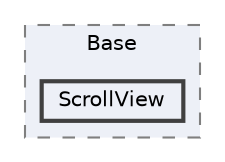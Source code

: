 digraph "003_Item/Window/Base/ScrollView"
{
 // LATEX_PDF_SIZE
  bgcolor="transparent";
  edge [fontname=Helvetica,fontsize=10,labelfontname=Helvetica,labelfontsize=10];
  node [fontname=Helvetica,fontsize=10,shape=box,height=0.2,width=0.4];
  compound=true
  subgraph clusterdir_098854f8a7fda785bc1bbc6dfac13912 {
    graph [ bgcolor="#edf0f7", pencolor="grey50", label="Base", fontname=Helvetica,fontsize=10 style="filled,dashed", URL="dir_098854f8a7fda785bc1bbc6dfac13912.html",tooltip=""]
  dir_a002e132b64c027deef89e82e52df8e3 [label="ScrollView", fillcolor="#edf0f7", color="grey25", style="filled,bold", URL="dir_a002e132b64c027deef89e82e52df8e3.html",tooltip=""];
  }
}
